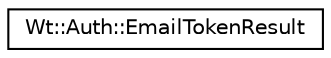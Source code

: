 digraph "Graphical Class Hierarchy"
{
 // LATEX_PDF_SIZE
  edge [fontname="Helvetica",fontsize="10",labelfontname="Helvetica",labelfontsize="10"];
  node [fontname="Helvetica",fontsize="10",shape=record];
  rankdir="LR";
  Node0 [label="Wt::Auth::EmailTokenResult",height=0.2,width=0.4,color="black", fillcolor="white", style="filled",URL="$classWt_1_1Auth_1_1EmailTokenResult.html",tooltip="The result of processing an email-sent token."];
}
